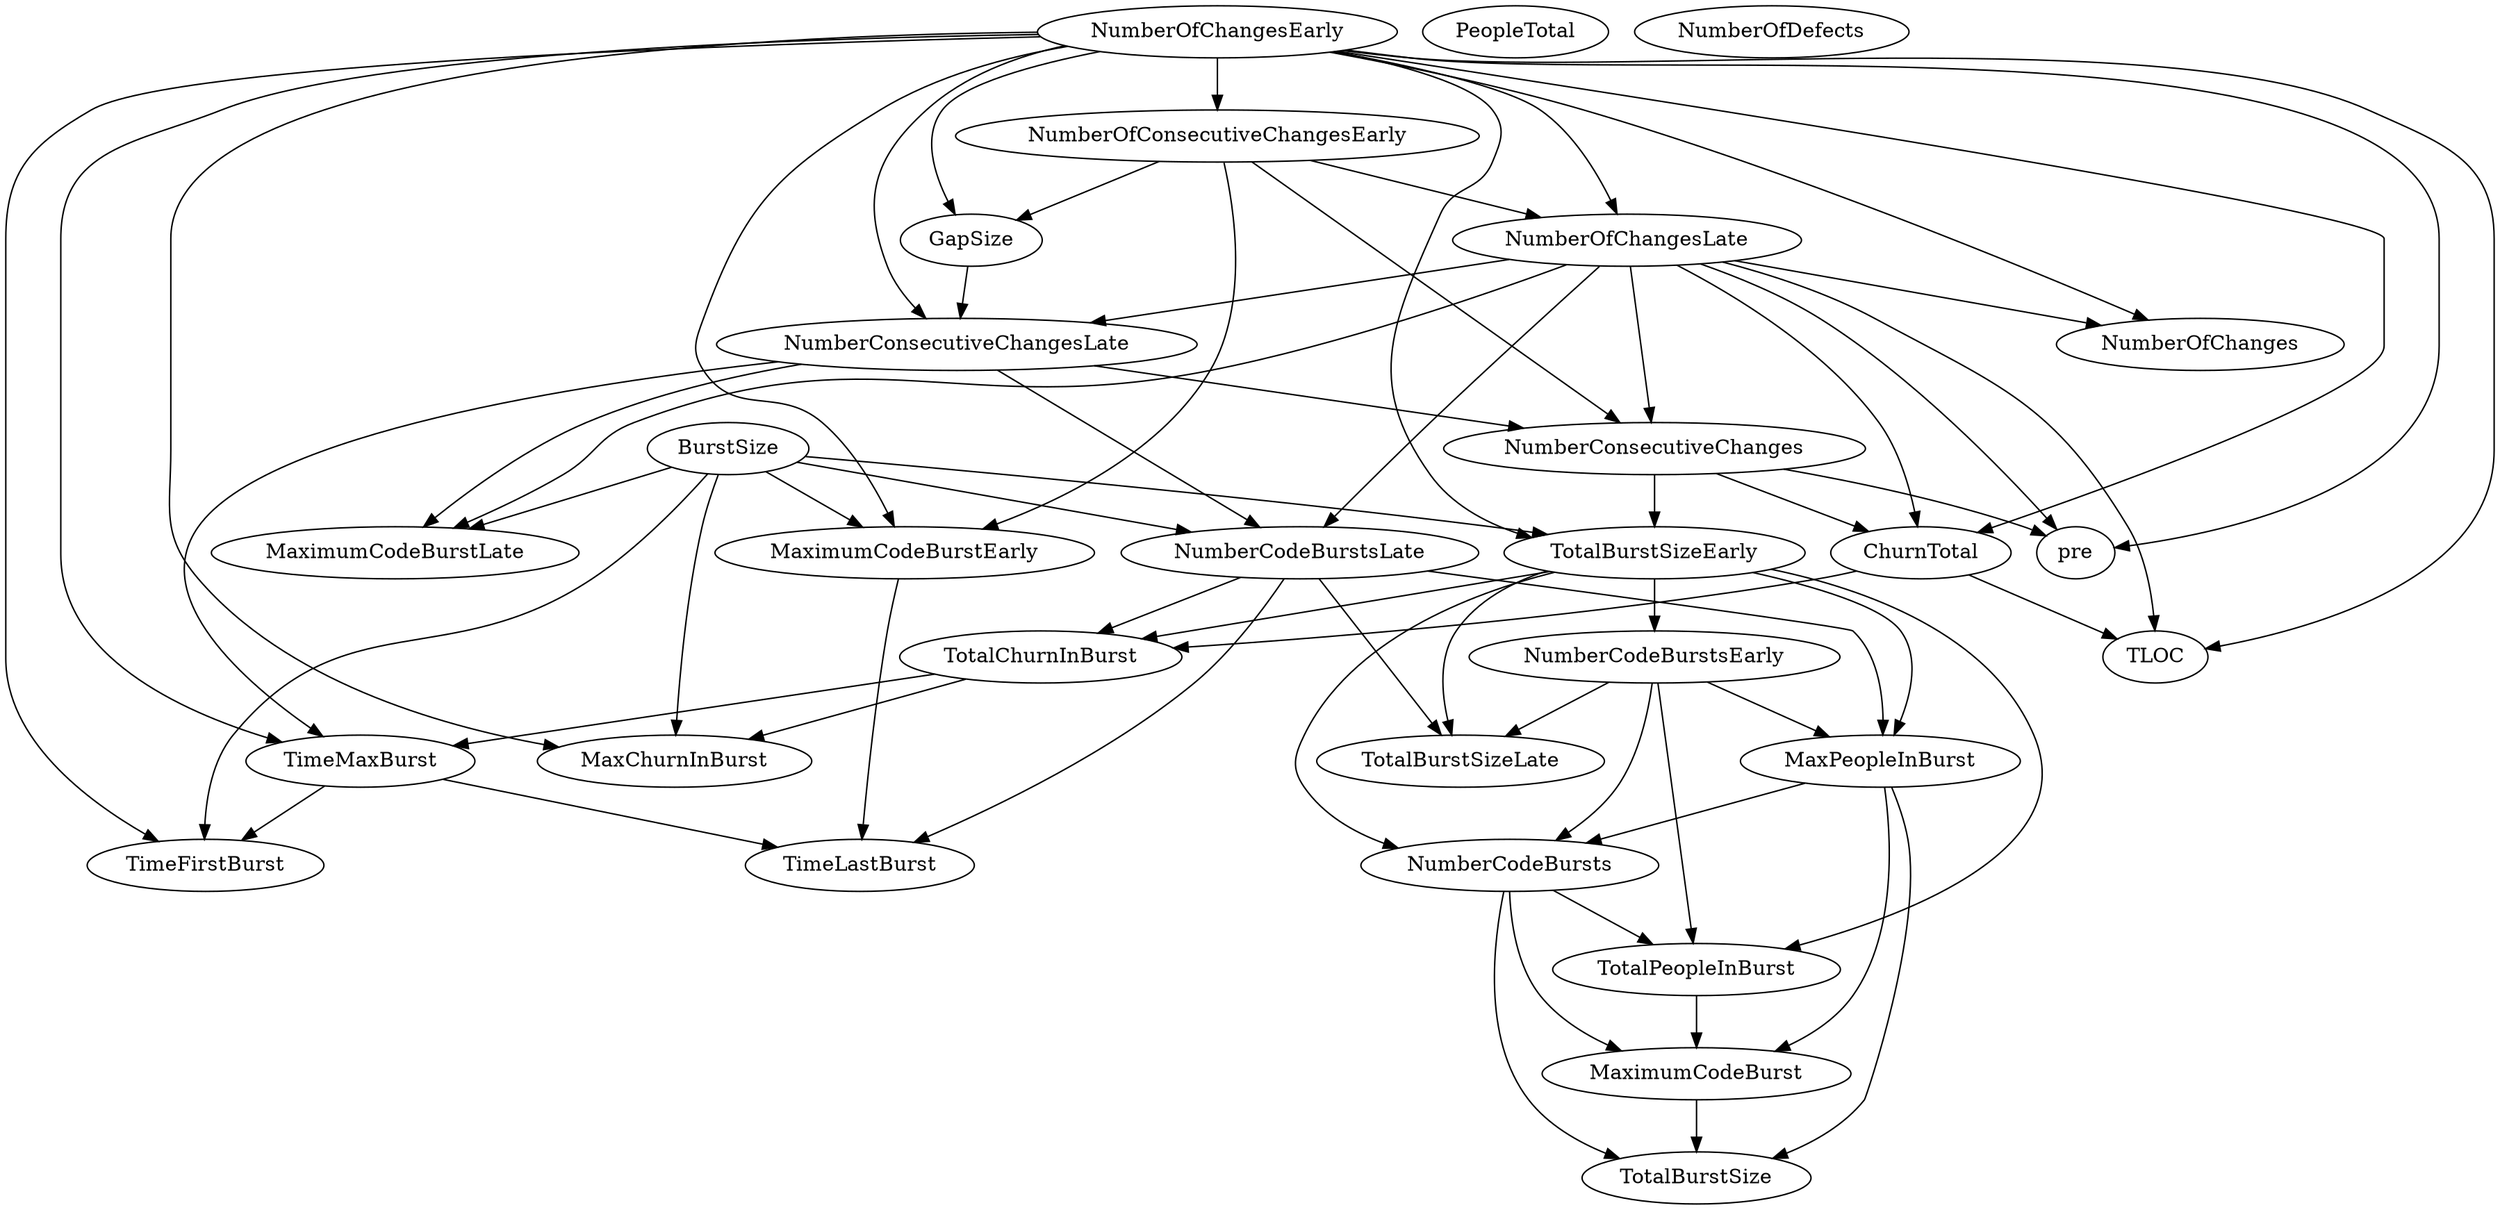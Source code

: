 digraph {
   TotalPeopleInBurst;
   MaximumCodeBurstLate;
   NumberOfChanges;
   MaxPeopleInBurst;
   TotalBurstSizeLate;
   NumberCodeBurstsLate;
   NumberOfChangesLate;
   NumberOfChangesEarly;
   MaxChurnInBurst;
   MaximumCodeBurstEarly;
   NumberCodeBurstsEarly;
   TimeFirstBurst;
   TotalChurnInBurst;
   ChurnTotal;
   MaximumCodeBurst;
   NumberOfConsecutiveChangesEarly;
   NumberConsecutiveChangesLate;
   TotalBurstSizeEarly;
   TotalBurstSize;
   TimeMaxBurst;
   NumberConsecutiveChanges;
   TimeLastBurst;
   NumberCodeBursts;
   PeopleTotal;
   pre;
   NumberOfDefects;
   TLOC;
   GapSize;
   BurstSize;
   TotalPeopleInBurst -> MaximumCodeBurst;
   MaxPeopleInBurst -> MaximumCodeBurst;
   MaxPeopleInBurst -> TotalBurstSize;
   MaxPeopleInBurst -> NumberCodeBursts;
   NumberCodeBurstsLate -> MaxPeopleInBurst;
   NumberCodeBurstsLate -> TotalBurstSizeLate;
   NumberCodeBurstsLate -> TotalChurnInBurst;
   NumberCodeBurstsLate -> TimeLastBurst;
   NumberOfChangesLate -> MaximumCodeBurstLate;
   NumberOfChangesLate -> NumberOfChanges;
   NumberOfChangesLate -> NumberCodeBurstsLate;
   NumberOfChangesLate -> ChurnTotal;
   NumberOfChangesLate -> NumberConsecutiveChangesLate;
   NumberOfChangesLate -> NumberConsecutiveChanges;
   NumberOfChangesLate -> pre;
   NumberOfChangesLate -> TLOC;
   NumberOfChangesEarly -> NumberOfChanges;
   NumberOfChangesEarly -> NumberOfChangesLate;
   NumberOfChangesEarly -> MaxChurnInBurst;
   NumberOfChangesEarly -> MaximumCodeBurstEarly;
   NumberOfChangesEarly -> TimeFirstBurst;
   NumberOfChangesEarly -> ChurnTotal;
   NumberOfChangesEarly -> NumberOfConsecutiveChangesEarly;
   NumberOfChangesEarly -> NumberConsecutiveChangesLate;
   NumberOfChangesEarly -> TotalBurstSizeEarly;
   NumberOfChangesEarly -> TimeMaxBurst;
   NumberOfChangesEarly -> pre;
   NumberOfChangesEarly -> TLOC;
   NumberOfChangesEarly -> GapSize;
   MaximumCodeBurstEarly -> TimeLastBurst;
   NumberCodeBurstsEarly -> TotalPeopleInBurst;
   NumberCodeBurstsEarly -> MaxPeopleInBurst;
   NumberCodeBurstsEarly -> TotalBurstSizeLate;
   NumberCodeBurstsEarly -> NumberCodeBursts;
   TotalChurnInBurst -> MaxChurnInBurst;
   TotalChurnInBurst -> TimeMaxBurst;
   ChurnTotal -> TotalChurnInBurst;
   ChurnTotal -> TLOC;
   MaximumCodeBurst -> TotalBurstSize;
   NumberOfConsecutiveChangesEarly -> NumberOfChangesLate;
   NumberOfConsecutiveChangesEarly -> MaximumCodeBurstEarly;
   NumberOfConsecutiveChangesEarly -> NumberConsecutiveChanges;
   NumberOfConsecutiveChangesEarly -> GapSize;
   NumberConsecutiveChangesLate -> MaximumCodeBurstLate;
   NumberConsecutiveChangesLate -> NumberCodeBurstsLate;
   NumberConsecutiveChangesLate -> TimeMaxBurst;
   NumberConsecutiveChangesLate -> NumberConsecutiveChanges;
   TotalBurstSizeEarly -> TotalPeopleInBurst;
   TotalBurstSizeEarly -> MaxPeopleInBurst;
   TotalBurstSizeEarly -> TotalBurstSizeLate;
   TotalBurstSizeEarly -> NumberCodeBurstsEarly;
   TotalBurstSizeEarly -> TotalChurnInBurst;
   TotalBurstSizeEarly -> NumberCodeBursts;
   TimeMaxBurst -> TimeFirstBurst;
   TimeMaxBurst -> TimeLastBurst;
   NumberConsecutiveChanges -> ChurnTotal;
   NumberConsecutiveChanges -> TotalBurstSizeEarly;
   NumberConsecutiveChanges -> pre;
   NumberCodeBursts -> TotalPeopleInBurst;
   NumberCodeBursts -> MaximumCodeBurst;
   NumberCodeBursts -> TotalBurstSize;
   GapSize -> NumberConsecutiveChangesLate;
   BurstSize -> MaximumCodeBurstLate;
   BurstSize -> NumberCodeBurstsLate;
   BurstSize -> MaxChurnInBurst;
   BurstSize -> MaximumCodeBurstEarly;
   BurstSize -> TimeFirstBurst;
   BurstSize -> TotalBurstSizeEarly;
}
